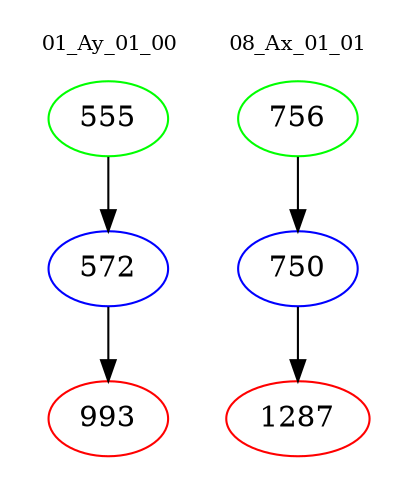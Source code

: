 digraph{
subgraph cluster_0 {
color = white
label = "01_Ay_01_00";
fontsize=10;
T0_555 [label="555", color="green"]
T0_555 -> T0_572 [color="black"]
T0_572 [label="572", color="blue"]
T0_572 -> T0_993 [color="black"]
T0_993 [label="993", color="red"]
}
subgraph cluster_1 {
color = white
label = "08_Ax_01_01";
fontsize=10;
T1_756 [label="756", color="green"]
T1_756 -> T1_750 [color="black"]
T1_750 [label="750", color="blue"]
T1_750 -> T1_1287 [color="black"]
T1_1287 [label="1287", color="red"]
}
}
